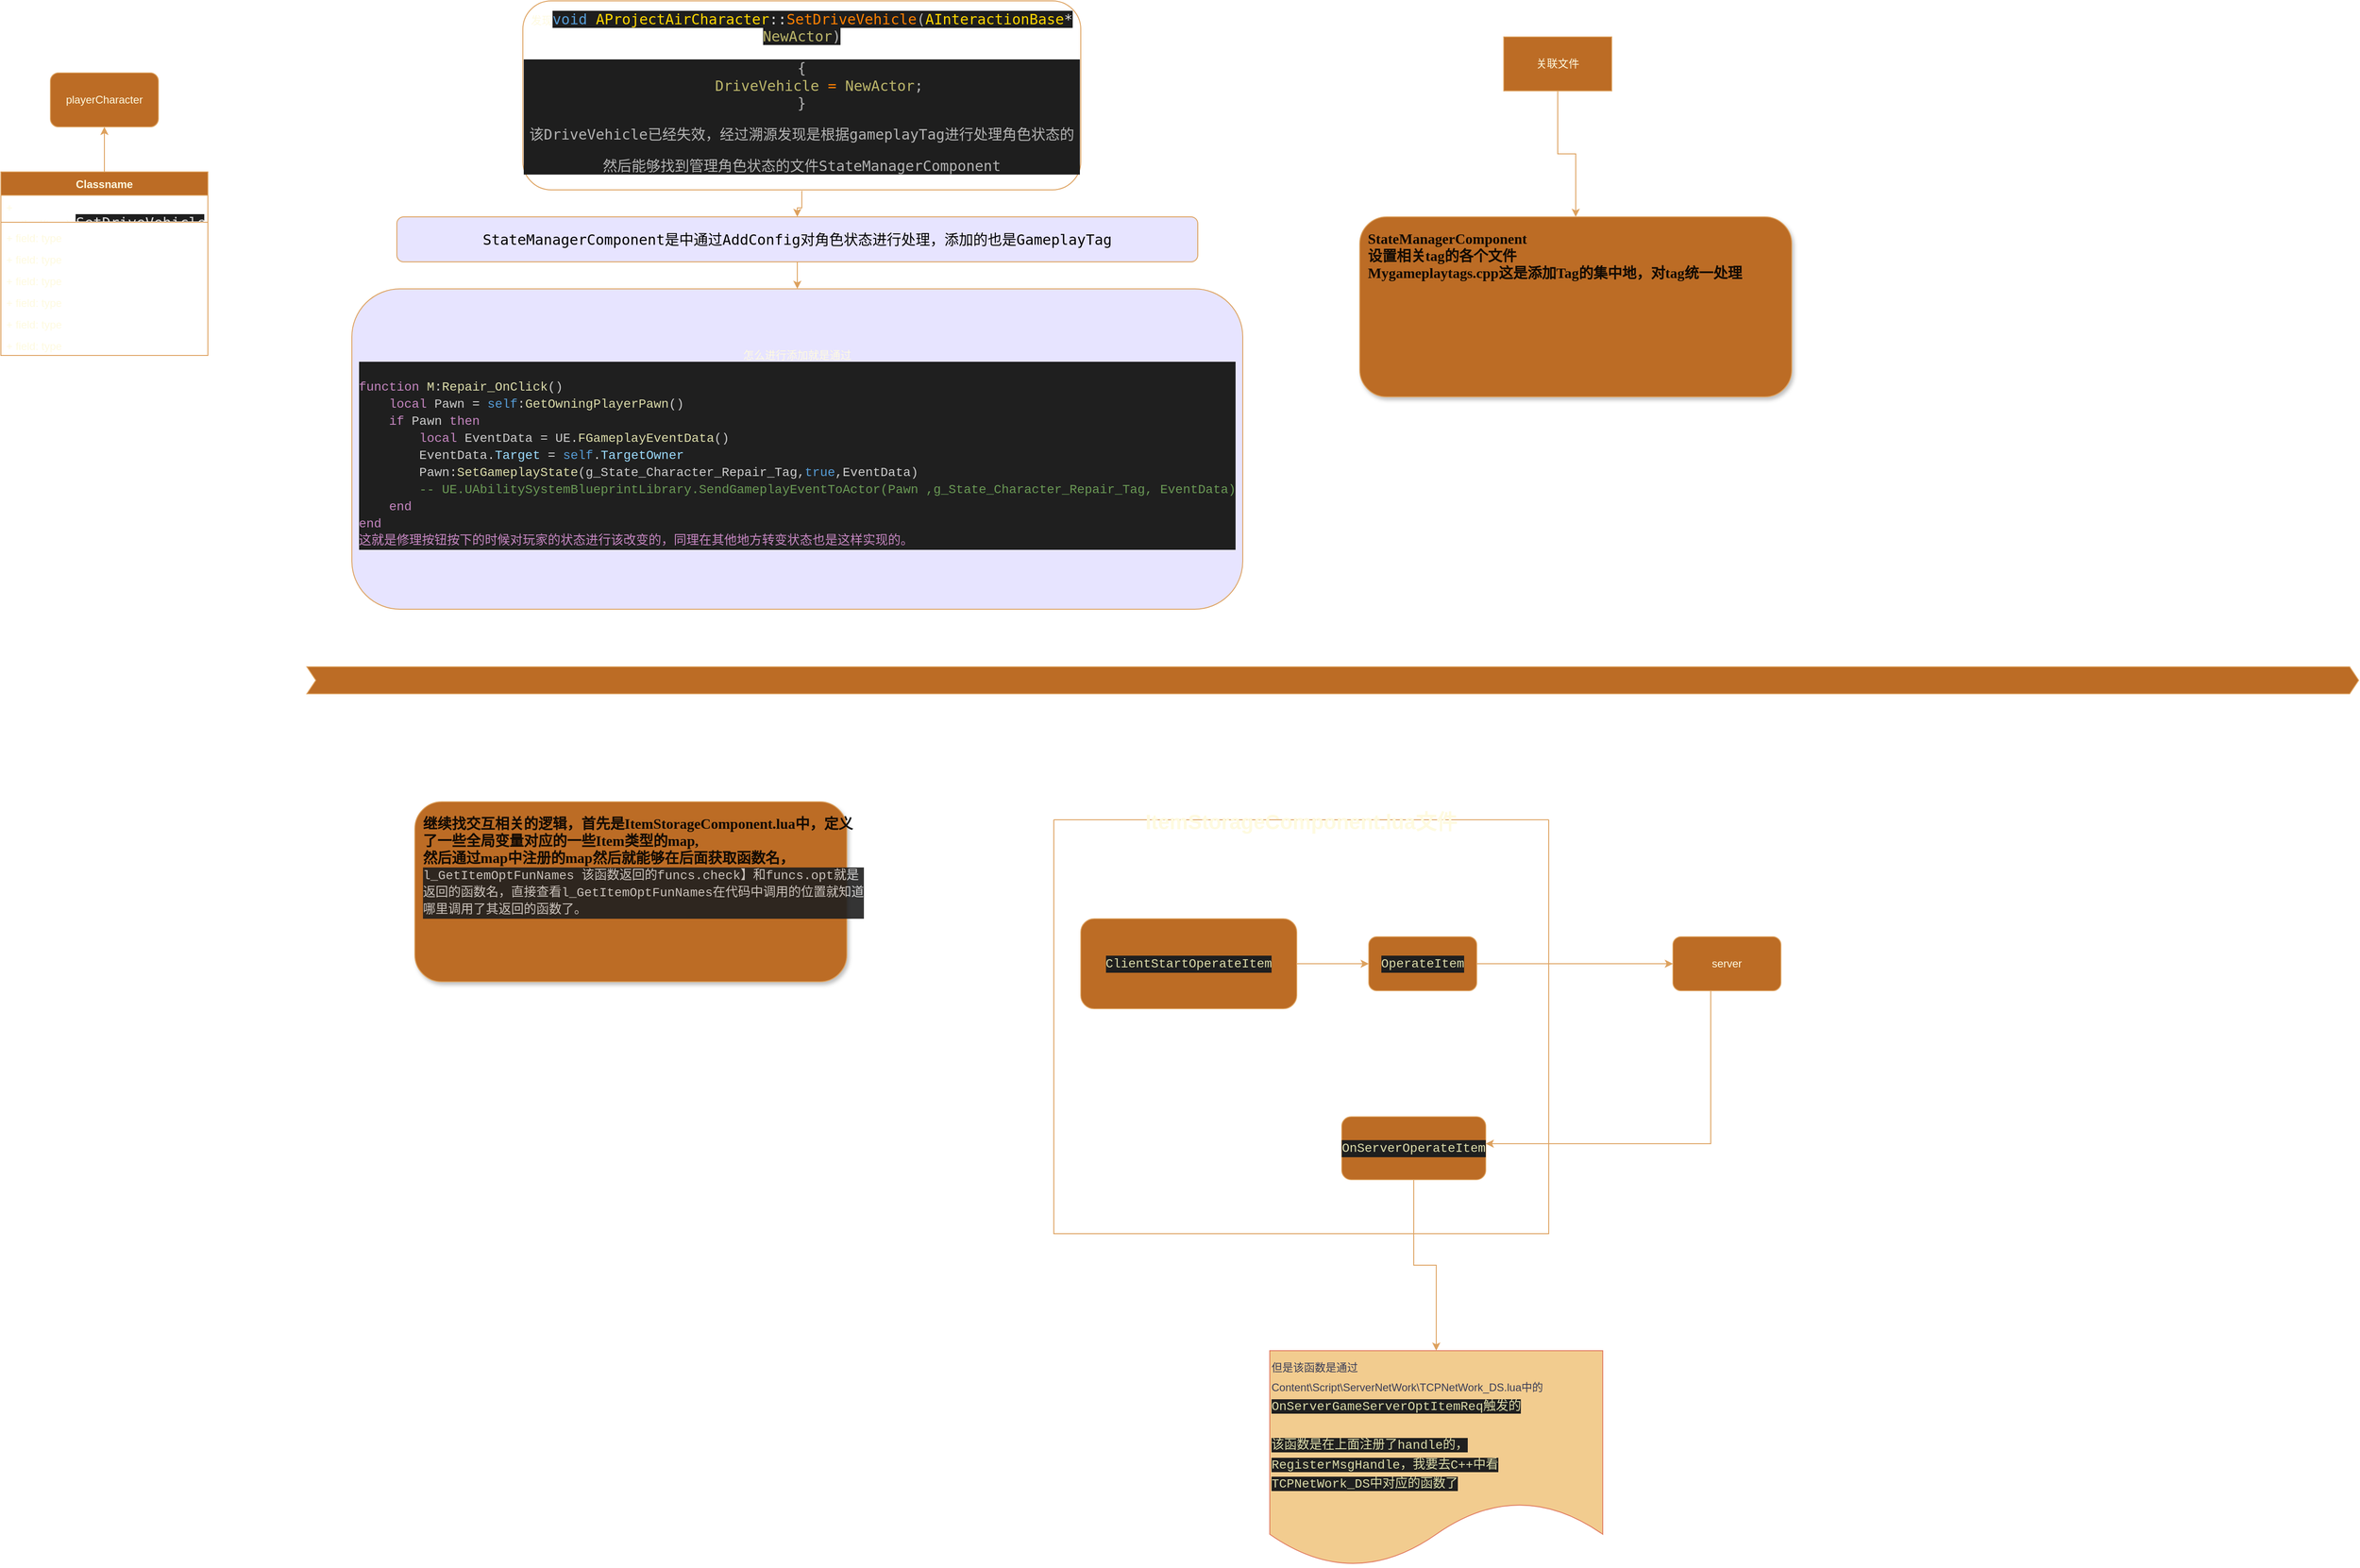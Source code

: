 <mxfile version="28.0.6">
  <diagram name="第 1 页" id="VnhvsiH4fpKrw7Jrhgmm">
    <mxGraphModel dx="1240" dy="731" grid="1" gridSize="10" guides="1" tooltips="1" connect="1" arrows="1" fold="1" page="1" pageScale="1" pageWidth="827" pageHeight="1169" math="0" shadow="0">
      <root>
        <mxCell id="0" />
        <mxCell id="1" parent="0" />
        <mxCell id="yHJ9qKMx2kqc_VGnC5f_-2" value="playerCharacter" style="rounded=1;whiteSpace=wrap;html=1;labelBackgroundColor=none;fillColor=#BC6C25;strokeColor=#DDA15E;fontColor=#FEFAE0;" vertex="1" parent="1">
          <mxGeometry x="265" y="500" width="120" height="60" as="geometry" />
        </mxCell>
        <mxCell id="yHJ9qKMx2kqc_VGnC5f_-12" value="" style="edgeStyle=orthogonalEdgeStyle;rounded=0;orthogonalLoop=1;jettySize=auto;html=1;labelBackgroundColor=none;strokeColor=#DDA15E;fontColor=default;" edge="1" parent="1" source="yHJ9qKMx2kqc_VGnC5f_-3" target="yHJ9qKMx2kqc_VGnC5f_-2">
          <mxGeometry relative="1" as="geometry" />
        </mxCell>
        <mxCell id="yHJ9qKMx2kqc_VGnC5f_-3" value="Classname" style="swimlane;fontStyle=1;align=center;verticalAlign=top;childLayout=stackLayout;horizontal=1;startSize=26;horizontalStack=0;resizeParent=1;resizeParentMax=0;resizeLast=0;collapsible=1;marginBottom=0;whiteSpace=wrap;html=1;labelBackgroundColor=none;fillColor=#BC6C25;strokeColor=#DDA15E;fontColor=#FEFAE0;" vertex="1" parent="1">
          <mxGeometry x="210" y="610" width="230" height="204" as="geometry" />
        </mxCell>
        <mxCell id="yHJ9qKMx2kqc_VGnC5f_-6" value="+ method(type):&amp;nbsp;&lt;span style=&quot;font-family: &amp;quot;JetBrains Mono&amp;quot;, monospace; font-size: 12pt; background-color: rgb(30, 30, 30); color: rgb(220, 220, 220);&quot;&gt;SetDriveVehicle&lt;/span&gt;" style="text;strokeColor=none;fillColor=none;align=left;verticalAlign=top;spacingLeft=4;spacingRight=4;overflow=hidden;rotatable=0;points=[[0,0.5],[1,0.5]];portConstraint=eastwest;whiteSpace=wrap;html=1;labelBackgroundColor=none;fontColor=#FEFAE0;" vertex="1" parent="yHJ9qKMx2kqc_VGnC5f_-3">
          <mxGeometry y="26" width="230" height="26" as="geometry" />
        </mxCell>
        <mxCell id="yHJ9qKMx2kqc_VGnC5f_-5" value="" style="line;strokeWidth=1;fillColor=none;align=left;verticalAlign=middle;spacingTop=-1;spacingLeft=3;spacingRight=3;rotatable=0;labelPosition=right;points=[];portConstraint=eastwest;strokeColor=#DDA15E;labelBackgroundColor=none;fontColor=#FEFAE0;" vertex="1" parent="yHJ9qKMx2kqc_VGnC5f_-3">
          <mxGeometry y="52" width="230" height="8" as="geometry" />
        </mxCell>
        <mxCell id="yHJ9qKMx2kqc_VGnC5f_-8" value="+ field: type" style="text;strokeColor=none;fillColor=none;align=left;verticalAlign=top;spacingLeft=4;spacingRight=4;overflow=hidden;rotatable=0;points=[[0,0.5],[1,0.5]];portConstraint=eastwest;whiteSpace=wrap;html=1;labelBackgroundColor=none;fontColor=#FEFAE0;" vertex="1" parent="yHJ9qKMx2kqc_VGnC5f_-3">
          <mxGeometry y="60" width="230" height="24" as="geometry" />
        </mxCell>
        <mxCell id="yHJ9qKMx2kqc_VGnC5f_-7" value="+ field: type" style="text;strokeColor=none;fillColor=none;align=left;verticalAlign=top;spacingLeft=4;spacingRight=4;overflow=hidden;rotatable=0;points=[[0,0.5],[1,0.5]];portConstraint=eastwest;whiteSpace=wrap;html=1;labelBackgroundColor=none;fontColor=#FEFAE0;" vertex="1" parent="yHJ9qKMx2kqc_VGnC5f_-3">
          <mxGeometry y="84" width="230" height="24" as="geometry" />
        </mxCell>
        <mxCell id="yHJ9qKMx2kqc_VGnC5f_-4" value="+ field: type" style="text;strokeColor=none;fillColor=none;align=left;verticalAlign=top;spacingLeft=4;spacingRight=4;overflow=hidden;rotatable=0;points=[[0,0.5],[1,0.5]];portConstraint=eastwest;whiteSpace=wrap;html=1;labelBackgroundColor=none;fontColor=#FEFAE0;" vertex="1" parent="yHJ9qKMx2kqc_VGnC5f_-3">
          <mxGeometry y="108" width="230" height="24" as="geometry" />
        </mxCell>
        <mxCell id="yHJ9qKMx2kqc_VGnC5f_-9" value="+ field: type" style="text;strokeColor=none;fillColor=none;align=left;verticalAlign=top;spacingLeft=4;spacingRight=4;overflow=hidden;rotatable=0;points=[[0,0.5],[1,0.5]];portConstraint=eastwest;whiteSpace=wrap;html=1;labelBackgroundColor=none;fontColor=#FEFAE0;" vertex="1" parent="yHJ9qKMx2kqc_VGnC5f_-3">
          <mxGeometry y="132" width="230" height="24" as="geometry" />
        </mxCell>
        <mxCell id="yHJ9qKMx2kqc_VGnC5f_-10" value="+ field: type" style="text;strokeColor=none;fillColor=none;align=left;verticalAlign=top;spacingLeft=4;spacingRight=4;overflow=hidden;rotatable=0;points=[[0,0.5],[1,0.5]];portConstraint=eastwest;whiteSpace=wrap;html=1;labelBackgroundColor=none;fontColor=#FEFAE0;" vertex="1" parent="yHJ9qKMx2kqc_VGnC5f_-3">
          <mxGeometry y="156" width="230" height="24" as="geometry" />
        </mxCell>
        <mxCell id="yHJ9qKMx2kqc_VGnC5f_-11" value="+ field: type" style="text;strokeColor=none;fillColor=none;align=left;verticalAlign=top;spacingLeft=4;spacingRight=4;overflow=hidden;rotatable=0;points=[[0,0.5],[1,0.5]];portConstraint=eastwest;whiteSpace=wrap;html=1;labelBackgroundColor=none;fontColor=#FEFAE0;" vertex="1" parent="yHJ9qKMx2kqc_VGnC5f_-3">
          <mxGeometry y="180" width="230" height="24" as="geometry" />
        </mxCell>
        <mxCell id="yHJ9qKMx2kqc_VGnC5f_-13" value="发现&lt;span style=&quot;font-family: &amp;quot;JetBrains Mono&amp;quot;, monospace; font-size: 12pt; background-color: rgb(30, 30, 30); color: rgb(86, 156, 214);&quot;&gt;void &lt;/span&gt;&lt;span style=&quot;font-family: &amp;quot;JetBrains Mono&amp;quot;, monospace; font-size: 12pt; background-color: rgb(30, 30, 30); color: rgb(255, 215, 0);&quot;&gt;AProjectAirCharacter&lt;/span&gt;&lt;span style=&quot;font-family: &amp;quot;JetBrains Mono&amp;quot;, monospace; font-size: 12pt; background-color: rgb(30, 30, 30); color: rgb(220, 220, 220);&quot;&gt;::&lt;/span&gt;&lt;span style=&quot;font-family: &amp;quot;JetBrains Mono&amp;quot;, monospace; font-size: 12pt; background-color: rgb(30, 30, 30); color: rgb(255, 128, 0);&quot;&gt;SetDriveVehicle&lt;/span&gt;&lt;span style=&quot;font-family: &amp;quot;JetBrains Mono&amp;quot;, monospace; font-size: 12pt; background-color: rgb(30, 30, 30); color: rgb(180, 180, 180);&quot;&gt;(&lt;/span&gt;&lt;span style=&quot;font-family: &amp;quot;JetBrains Mono&amp;quot;, monospace; font-size: 12pt; background-color: rgb(30, 30, 30); color: rgb(255, 215, 0);&quot;&gt;AInteractionBase&lt;/span&gt;&lt;span style=&quot;font-family: &amp;quot;JetBrains Mono&amp;quot;, monospace; font-size: 12pt; background-color: rgb(30, 30, 30); color: rgb(220, 220, 220);&quot;&gt;* &lt;/span&gt;&lt;span style=&quot;font-family: &amp;quot;JetBrains Mono&amp;quot;, monospace; font-size: 12pt; background-color: rgb(30, 30, 30); color: rgb(189, 183, 107);&quot;&gt;NewActor&lt;/span&gt;&lt;span style=&quot;font-family: &amp;quot;JetBrains Mono&amp;quot;, monospace; font-size: 12pt; background-color: rgb(30, 30, 30); color: rgb(180, 180, 180);&quot;&gt;)&lt;/span&gt;&lt;div style=&quot;background-color:#1e1e1e;color:#dcdcdc&quot;&gt;&lt;pre style=&quot;font-family:&#39;JetBrains Mono&#39;,monospace;font-size:12.0pt;&quot;&gt;&lt;span style=&quot;color:#b4b4b4;&quot;&gt;{&lt;br&gt;&lt;/span&gt;&lt;span style=&quot;color:#b4b4b4;&quot;&gt;    &lt;/span&gt;&lt;span style=&quot;color:#bdb76b;&quot;&gt;DriveVehicle &lt;/span&gt;&lt;span style=&quot;color:#ff8000;&quot;&gt;= &lt;/span&gt;&lt;span style=&quot;color:#bdb76b;&quot;&gt;NewActor&lt;/span&gt;&lt;span style=&quot;color:#b4b4b4;&quot;&gt;;&lt;br&gt;&lt;/span&gt;&lt;span style=&quot;color:#b4b4b4;&quot;&gt;}&lt;/span&gt;&lt;/pre&gt;&lt;pre style=&quot;font-family:&#39;JetBrains Mono&#39;,monospace;font-size:12.0pt;&quot;&gt;&lt;span style=&quot;color:#b4b4b4;&quot;&gt;该DriveVehicle已经失效，经过溯源发现是根据gameplayTag进行处理角色状态的&lt;/span&gt;&lt;/pre&gt;&lt;pre style=&quot;font-family:&#39;JetBrains Mono&#39;,monospace;font-size:12.0pt;&quot;&gt;&lt;span style=&quot;color:#b4b4b4;&quot;&gt;然后能够找到管理角色状态的文件StateManagerComponent&lt;/span&gt;&lt;/pre&gt;&lt;/div&gt;" style="rounded=1;whiteSpace=wrap;html=1;strokeColor=#DDA15E;fontColor=#FEFAE0;fillColor=default;verticalAlign=top;gradientColor=none;glass=0;labelBorderColor=none;spacingTop=4;perimeterSpacing=1;" vertex="1" parent="1">
          <mxGeometry x="790" y="420" width="620" height="210" as="geometry" />
        </mxCell>
        <mxCell id="yHJ9qKMx2kqc_VGnC5f_-20" value="" style="edgeStyle=orthogonalEdgeStyle;rounded=0;orthogonalLoop=1;jettySize=auto;html=1;strokeColor=#DDA15E;fontColor=#FEFAE0;fillColor=#BC6C25;" edge="1" parent="1" source="yHJ9qKMx2kqc_VGnC5f_-13" target="yHJ9qKMx2kqc_VGnC5f_-19">
          <mxGeometry relative="1" as="geometry">
            <mxPoint x="1100" y="631" as="sourcePoint" />
            <mxPoint x="1100" y="730" as="targetPoint" />
          </mxGeometry>
        </mxCell>
        <mxCell id="yHJ9qKMx2kqc_VGnC5f_-22" value="" style="edgeStyle=orthogonalEdgeStyle;rounded=0;orthogonalLoop=1;jettySize=auto;html=1;strokeColor=#DDA15E;fontColor=#FEFAE0;fillColor=#BC6C25;" edge="1" parent="1" source="yHJ9qKMx2kqc_VGnC5f_-19" target="yHJ9qKMx2kqc_VGnC5f_-21">
          <mxGeometry relative="1" as="geometry" />
        </mxCell>
        <mxCell id="yHJ9qKMx2kqc_VGnC5f_-19" value="&lt;pre style=&quot;font-family: &amp;quot;JetBrains Mono&amp;quot;, monospace; font-size: 12pt;&quot;&gt;&lt;span&gt;&lt;font style=&quot;color: rgb(0, 0, 0);&quot;&gt;StateManagerComponent是中通过AddConfig对角色状态进行处理，添加的也是GameplayTag&lt;/font&gt;&lt;/span&gt;&lt;/pre&gt;" style="rounded=1;whiteSpace=wrap;html=1;strokeColor=#DDA15E;fontColor=#FEFAE0;fillColor=#E7E4FF;" vertex="1" parent="1">
          <mxGeometry x="650" y="660" width="890" height="50" as="geometry" />
        </mxCell>
        <mxCell id="yHJ9qKMx2kqc_VGnC5f_-21" value="&lt;font&gt;怎么进行添加就是通过&lt;/font&gt;&lt;div style=&quot;background-color: rgb(31, 31, 31); font-family: Consolas, &amp;quot;Courier New&amp;quot;, monospace; font-size: 14px; line-height: 19px; white-space: pre; color: rgb(204, 204, 204);&quot;&gt;&lt;font color=&quot;#cccccc&quot;&gt;&lt;br&gt;&lt;/font&gt;&lt;div style=&quot;color: rgb(204, 204, 204); text-align: left;&quot;&gt;&lt;span style=&quot;color: #c586c0;&quot;&gt;function&lt;/span&gt; &lt;span style=&quot;color: #dcdcaa;&quot;&gt;M&lt;/span&gt;:&lt;span style=&quot;color: #dcdcaa;&quot;&gt;Repair_OnClick&lt;/span&gt;()&lt;/div&gt;&lt;div style=&quot;color: rgb(204, 204, 204); text-align: left;&quot;&gt;&amp;nbsp; &amp;nbsp; &lt;span style=&quot;color: #c586c0;&quot;&gt;local&lt;/span&gt; Pawn &lt;span style=&quot;color: #d4d4d4;&quot;&gt;=&lt;/span&gt; &lt;span style=&quot;color: #569cd6;&quot;&gt;self&lt;/span&gt;:&lt;span style=&quot;color: #dcdcaa;&quot;&gt;GetOwningPlayerPawn&lt;/span&gt;()&lt;/div&gt;&lt;div style=&quot;color: rgb(204, 204, 204); text-align: left;&quot;&gt;&amp;nbsp; &amp;nbsp; &lt;span style=&quot;color: #c586c0;&quot;&gt;if&lt;/span&gt; Pawn &lt;span style=&quot;color: #c586c0;&quot;&gt;then&lt;/span&gt;&lt;/div&gt;&lt;div style=&quot;color: rgb(204, 204, 204); text-align: left;&quot;&gt;&amp;nbsp; &amp;nbsp; &amp;nbsp; &amp;nbsp; &lt;span style=&quot;color: #c586c0;&quot;&gt;local&lt;/span&gt; EventData &lt;span style=&quot;color: #d4d4d4;&quot;&gt;=&lt;/span&gt; UE.&lt;span style=&quot;color: #dcdcaa;&quot;&gt;FGameplayEventData&lt;/span&gt;()&lt;/div&gt;&lt;div style=&quot;color: rgb(204, 204, 204); text-align: left;&quot;&gt;&amp;nbsp; &amp;nbsp; &amp;nbsp; &amp;nbsp; EventData.&lt;span style=&quot;color: #9cdcfe;&quot;&gt;Target&lt;/span&gt; &lt;span style=&quot;color: #d4d4d4;&quot;&gt;=&lt;/span&gt; &lt;span style=&quot;color: #569cd6;&quot;&gt;self&lt;/span&gt;.&lt;span style=&quot;color: #9cdcfe;&quot;&gt;TargetOwner&lt;/span&gt;&lt;/div&gt;&lt;div style=&quot;color: rgb(204, 204, 204); text-align: left;&quot;&gt;&amp;nbsp; &amp;nbsp; &amp;nbsp; &amp;nbsp; Pawn:&lt;span style=&quot;color: #dcdcaa;&quot;&gt;SetGameplayState&lt;/span&gt;(g_State_Character_Repair_Tag,&lt;span style=&quot;color: #569cd6;&quot;&gt;true&lt;/span&gt;,EventData)&lt;/div&gt;&lt;div style=&quot;color: rgb(204, 204, 204); text-align: left;&quot;&gt;&amp;nbsp; &amp;nbsp; &amp;nbsp; &amp;nbsp; &lt;span style=&quot;color: #6a9955;&quot;&gt;-- UE.UAbilitySystemBlueprintLibrary.SendGameplayEventToActor(Pawn ,g_State_Character_Repair_Tag, EventData)&lt;/span&gt;&lt;/div&gt;&lt;div style=&quot;color: rgb(204, 204, 204); text-align: left;&quot;&gt;&amp;nbsp; &amp;nbsp; &lt;span style=&quot;color: #c586c0;&quot;&gt;end&lt;/span&gt;&lt;/div&gt;&lt;div style=&quot;color: rgb(204, 204, 204); text-align: left;&quot;&gt;&lt;span style=&quot;color: #c586c0;&quot;&gt;end&lt;/span&gt;&lt;/div&gt;&lt;div style=&quot;text-align: left;&quot;&gt;&lt;font color=&quot;#c586c0&quot;&gt;这就是修理按钮按下的时候对玩家的状态进行该改变的，同理在其他地方转变状态也是这样实现的。&lt;/font&gt;&lt;/div&gt;&lt;/div&gt;" style="whiteSpace=wrap;html=1;fillColor=light-dark(#E7E4FF, #000000);strokeColor=#DDA15E;fontColor=#FEFAE0;rounded=1;" vertex="1" parent="1">
          <mxGeometry x="600" y="740" width="990" height="356" as="geometry" />
        </mxCell>
        <mxCell id="yHJ9qKMx2kqc_VGnC5f_-23" value="关联文件" style="rounded=0;whiteSpace=wrap;html=1;strokeColor=#DDA15E;fontColor=#FEFAE0;fillColor=#BC6C25;" vertex="1" parent="1">
          <mxGeometry x="1880" y="460" width="120" height="60" as="geometry" />
        </mxCell>
        <mxCell id="yHJ9qKMx2kqc_VGnC5f_-27" value="" style="edgeStyle=orthogonalEdgeStyle;rounded=0;orthogonalLoop=1;jettySize=auto;html=1;strokeColor=#DDA15E;fontColor=#FEFAE0;fillColor=#BC6C25;" edge="1" parent="1" source="yHJ9qKMx2kqc_VGnC5f_-23" target="yHJ9qKMx2kqc_VGnC5f_-26">
          <mxGeometry relative="1" as="geometry">
            <mxPoint x="1850" y="460" as="sourcePoint" />
            <mxPoint x="1970" y="570" as="targetPoint" />
          </mxGeometry>
        </mxCell>
        <mxCell id="yHJ9qKMx2kqc_VGnC5f_-26" value="&lt;div style=&quot;font-size: 12pt;&quot;&gt;&lt;font style=&quot;color: rgb(1, 1, 1);&quot;&gt;StateManagerComponent&lt;/font&gt;&lt;/div&gt;&lt;div style=&quot;font-size: 12pt; color: rgb(220, 220, 220);&quot;&gt;&lt;font style=&quot;color: rgb(1, 1, 1);&quot;&gt;设置相关tag的各个文件&lt;/font&gt;&lt;/div&gt;&lt;div style=&quot;font-size: 12pt; color: rgb(220, 220, 220);&quot;&gt;&lt;font style=&quot;color: rgb(1, 1, 1);&quot;&gt;Mygameplaytags.cpp这是添加Tag的集中地，对tag统一处理&lt;/font&gt;&lt;/div&gt;" style="rounded=1;whiteSpace=wrap;html=1;strokeColor=#DDA15E;fontColor=#FEFAE0;fillColor=#BC6C25;align=left;verticalAlign=top;fontStyle=1;glass=0;shadow=1;fontFamily=Georgia;textOpacity=90;spacingTop=2;spacing=8;spacingLeft=1;spacingBottom=2;" vertex="1" parent="1">
          <mxGeometry x="1720" y="660" width="480" height="200" as="geometry" />
        </mxCell>
        <mxCell id="yHJ9qKMx2kqc_VGnC5f_-28" value="" style="html=1;shadow=0;dashed=0;align=center;verticalAlign=middle;shape=mxgraph.arrows2.arrow;dy=0;dx=10;notch=10;strokeColor=#DDA15E;fontColor=#FEFAE0;fillColor=#BC6C25;" vertex="1" parent="1">
          <mxGeometry x="550" y="1160" width="2280" height="30" as="geometry" />
        </mxCell>
        <mxCell id="yHJ9qKMx2kqc_VGnC5f_-29" value="&lt;div style=&quot;font-size: 12pt;&quot;&gt;&lt;font color=&quot;#010101&quot;&gt;继续找交互相关的逻辑，首先是ItemStorageComponent.lua中，定义了一些全局变量对应的一些Item类型的map,&lt;br&gt;然后通过map中注册的map然后就能够在后面获取函数名，&lt;/font&gt;&lt;/div&gt;&lt;div style=&quot;font-size: 12pt;&quot;&gt;&lt;div style=&quot;color: #cccccc;background-color: #1f1f1f;font-family: Consolas, &#39;Courier New&#39;, monospace;font-weight: normal;font-size: 14px;line-height: 19px;white-space: pre;&quot;&gt;l_GetItemOptFunNames 该函数返回的funcs.check】和funcs.opt就是&lt;/div&gt;&lt;div style=&quot;color: #cccccc;background-color: #1f1f1f;font-family: Consolas, &#39;Courier New&#39;, monospace;font-weight: normal;font-size: 14px;line-height: 19px;white-space: pre;&quot;&gt;返回的函数名，直接查看l_GetItemOptFunNames在代码中调用的位置就知道&lt;/div&gt;&lt;div style=&quot;color: #cccccc;background-color: #1f1f1f;font-family: Consolas, &#39;Courier New&#39;, monospace;font-weight: normal;font-size: 14px;line-height: 19px;white-space: pre;&quot;&gt;哪里调用了其返回的函数了。&lt;/div&gt;&lt;/div&gt;" style="rounded=1;whiteSpace=wrap;html=1;strokeColor=#DDA15E;fontColor=#FEFAE0;fillColor=#BC6C25;align=left;verticalAlign=top;fontStyle=1;glass=0;shadow=1;fontFamily=Georgia;textOpacity=90;spacingTop=2;spacing=8;spacingLeft=1;spacingBottom=2;" vertex="1" parent="1">
          <mxGeometry x="670" y="1310" width="480" height="200" as="geometry" />
        </mxCell>
        <mxCell id="yHJ9qKMx2kqc_VGnC5f_-32" value="" style="edgeStyle=orthogonalEdgeStyle;rounded=0;orthogonalLoop=1;jettySize=auto;html=1;strokeColor=#DDA15E;fontColor=#FEFAE0;fillColor=#BC6C25;" edge="1" parent="1" source="yHJ9qKMx2kqc_VGnC5f_-30" target="yHJ9qKMx2kqc_VGnC5f_-31">
          <mxGeometry relative="1" as="geometry" />
        </mxCell>
        <mxCell id="yHJ9qKMx2kqc_VGnC5f_-30" value="&lt;div style=&quot;color: rgb(204, 204, 204); background-color: rgb(31, 31, 31); font-family: Consolas, &amp;quot;Courier New&amp;quot;, monospace; font-size: 14px; line-height: 19px; white-space: pre;&quot;&gt;&lt;span style=&quot;color: #dcdcaa;&quot;&gt;ClientStartOperateItem&lt;/span&gt;&lt;/div&gt;" style="rounded=1;whiteSpace=wrap;html=1;strokeColor=#DDA15E;fontColor=#FEFAE0;fillColor=#BC6C25;" vertex="1" parent="1">
          <mxGeometry x="1410" y="1440" width="240" height="100" as="geometry" />
        </mxCell>
        <mxCell id="yHJ9qKMx2kqc_VGnC5f_-34" value="" style="edgeStyle=orthogonalEdgeStyle;rounded=0;orthogonalLoop=1;jettySize=auto;html=1;strokeColor=#DDA15E;fontColor=#FEFAE0;fillColor=#BC6C25;" edge="1" parent="1" source="yHJ9qKMx2kqc_VGnC5f_-31" target="yHJ9qKMx2kqc_VGnC5f_-33">
          <mxGeometry relative="1" as="geometry" />
        </mxCell>
        <mxCell id="yHJ9qKMx2kqc_VGnC5f_-37" value="" style="edgeStyle=orthogonalEdgeStyle;rounded=0;orthogonalLoop=1;jettySize=auto;html=1;strokeColor=#DDA15E;fontColor=#FEFAE0;fillColor=#BC6C25;" edge="1" parent="1" source="yHJ9qKMx2kqc_VGnC5f_-33" target="yHJ9qKMx2kqc_VGnC5f_-36">
          <mxGeometry relative="1" as="geometry">
            <Array as="points">
              <mxPoint x="2110" y="1690" />
            </Array>
          </mxGeometry>
        </mxCell>
        <mxCell id="yHJ9qKMx2kqc_VGnC5f_-33" value="server" style="whiteSpace=wrap;html=1;fillColor=#BC6C25;strokeColor=#DDA15E;fontColor=#FEFAE0;rounded=1;" vertex="1" parent="1">
          <mxGeometry x="2068" y="1460" width="120" height="60" as="geometry" />
        </mxCell>
        <mxCell id="yHJ9qKMx2kqc_VGnC5f_-35" value="ItemStorageComponent.lua文件" style="swimlane;startSize=0;strokeColor=#DDA15E;fontColor=light-dark(#FEFAE0, #ffffff);fillColor=#BC6C25;fontSize=23;" vertex="1" parent="1">
          <mxGeometry x="1380" y="1330" width="550" height="460" as="geometry" />
        </mxCell>
        <mxCell id="yHJ9qKMx2kqc_VGnC5f_-31" value="&lt;div style=&quot;color: rgb(204, 204, 204); background-color: rgb(31, 31, 31); font-family: Consolas, &amp;quot;Courier New&amp;quot;, monospace; font-size: 14px; line-height: 19px; white-space: pre;&quot;&gt;&lt;span style=&quot;color: #dcdcaa;&quot;&gt;OperateItem&lt;/span&gt;&lt;/div&gt;" style="whiteSpace=wrap;html=1;fillColor=#BC6C25;strokeColor=#DDA15E;fontColor=#FEFAE0;rounded=1;" vertex="1" parent="yHJ9qKMx2kqc_VGnC5f_-35">
          <mxGeometry x="350" y="130" width="120" height="60" as="geometry" />
        </mxCell>
        <mxCell id="yHJ9qKMx2kqc_VGnC5f_-36" value="&lt;div style=&quot;color: rgb(204, 204, 204); background-color: rgb(31, 31, 31); font-family: Consolas, &amp;quot;Courier New&amp;quot;, monospace; font-size: 14px; line-height: 19px; white-space: pre;&quot;&gt;&lt;span style=&quot;color: #dcdcaa;&quot;&gt;OnServerOperateItem&lt;/span&gt;&lt;/div&gt;" style="whiteSpace=wrap;html=1;fillColor=#BC6C25;strokeColor=#DDA15E;fontColor=#FEFAE0;rounded=1;" vertex="1" parent="yHJ9qKMx2kqc_VGnC5f_-35">
          <mxGeometry x="320" y="330" width="160" height="70" as="geometry" />
        </mxCell>
        <mxCell id="yHJ9qKMx2kqc_VGnC5f_-38" value="&lt;div style=&quot;line-height: 180%;&quot;&gt;但是该函数是通过Content\Script\ServerNetWork\TCPNetWork_DS.lua中的&lt;span style=&quot;color: rgb(220, 220, 170); background-color: rgb(31, 31, 31); font-family: Consolas, &amp;quot;Courier New&amp;quot;, monospace; font-size: 14px; white-space: pre;&quot;&gt;OnServerGameServerOptItemReq触发的&lt;/span&gt;&lt;div&gt;&lt;/div&gt;&lt;/div&gt;&lt;div style=&quot;line-height: 180%;&quot;&gt;&lt;span style=&quot;color: rgb(220, 220, 170); background-color: rgb(31, 31, 31); font-family: Consolas, &amp;quot;Courier New&amp;quot;, monospace; font-size: 14px; white-space: pre;&quot;&gt;&lt;br&gt;&lt;/span&gt;&lt;/div&gt;&lt;div style=&quot;line-height: 180%;&quot;&gt;&lt;span style=&quot;color: rgb(220, 220, 170); background-color: rgb(31, 31, 31); font-family: Consolas, &amp;quot;Courier New&amp;quot;, monospace; font-size: 14px; white-space: pre;&quot;&gt;该函数是在上面注册了handle的，&lt;/span&gt;&lt;span style=&quot;color: rgb(220, 220, 170); background-color: rgb(31, 31, 31); font-family: Consolas, &amp;quot;Courier New&amp;quot;, monospace; font-size: 14px; white-space: pre;&quot;&gt;RegisterMsgHandle，我要去C++中看&lt;/span&gt;&lt;/div&gt;&lt;div style=&quot;line-height: 180%;&quot;&gt;&lt;span style=&quot;color: rgb(220, 220, 170); background-color: rgb(31, 31, 31); font-family: Consolas, &amp;quot;Courier New&amp;quot;, monospace; font-size: 14px; white-space: pre;&quot;&gt;TCPNetWork_DS中对应的函数了&lt;/span&gt;&lt;/div&gt;" style="shape=document;whiteSpace=wrap;html=1;boundedLbl=1;fillColor=#F2CC8F;strokeColor=#E07A5F;fontColor=#393C56;rounded=1;labelBackgroundColor=none;align=left;" vertex="1" parent="1">
          <mxGeometry x="1620" y="1920" width="370" height="240" as="geometry" />
        </mxCell>
        <mxCell id="yHJ9qKMx2kqc_VGnC5f_-39" style="edgeStyle=orthogonalEdgeStyle;rounded=0;orthogonalLoop=1;jettySize=auto;html=1;strokeColor=#DDA15E;fontColor=#FEFAE0;fillColor=#BC6C25;" edge="1" parent="1" source="yHJ9qKMx2kqc_VGnC5f_-36" target="yHJ9qKMx2kqc_VGnC5f_-38">
          <mxGeometry relative="1" as="geometry" />
        </mxCell>
      </root>
    </mxGraphModel>
  </diagram>
</mxfile>
